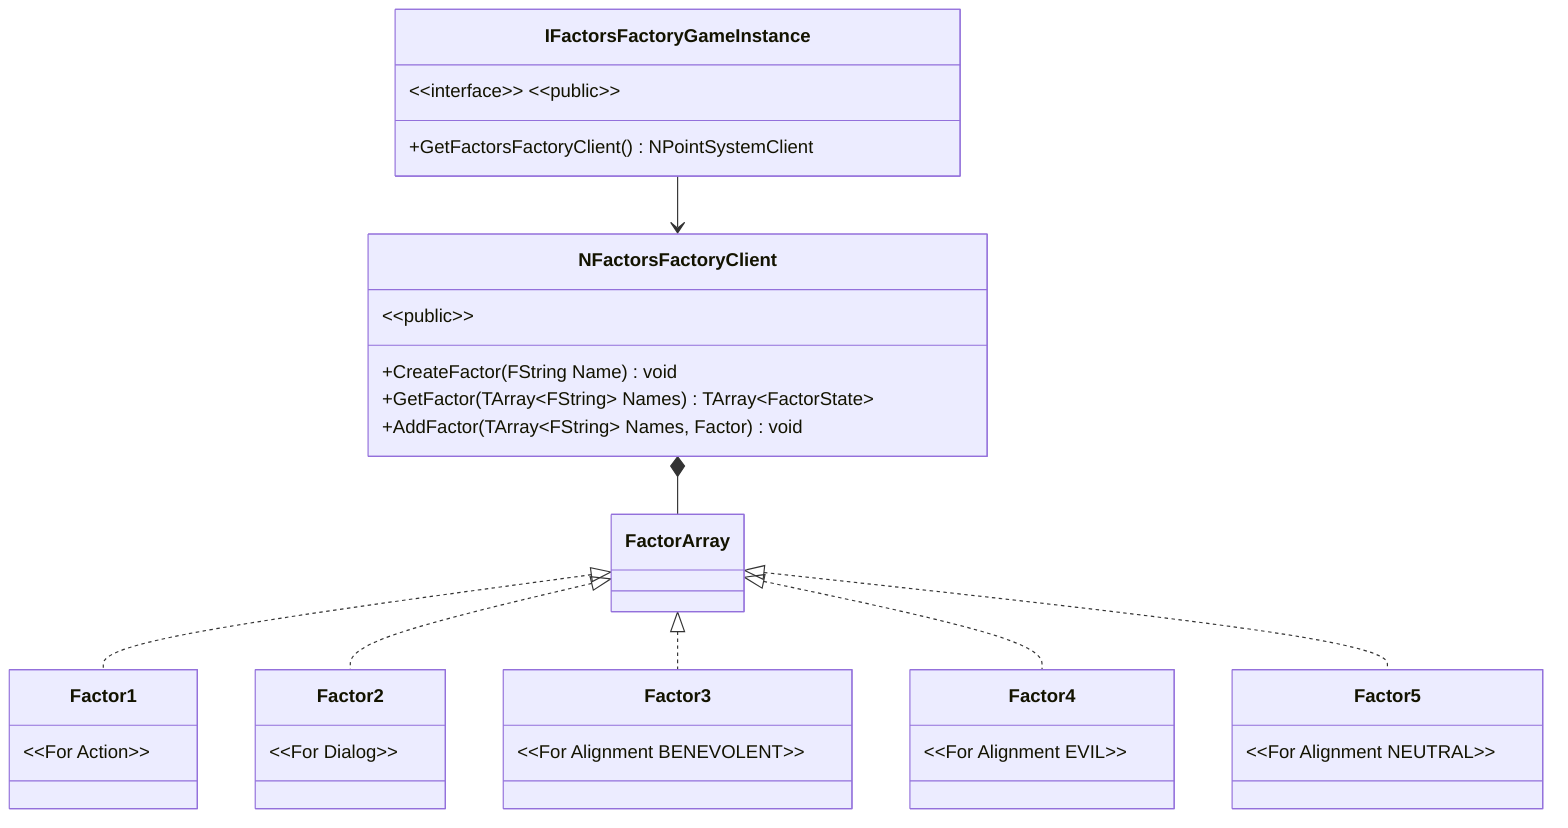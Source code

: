 classDiagram
IFactorsFactoryGameInstance --> NFactorsFactoryClient
NFactorsFactoryClient *-- FactorArray
FactorArray <|.. Factor1
FactorArray <|.. Factor2
FactorArray <|.. Factor3
FactorArray <|.. Factor4
FactorArray <|.. Factor5

class Factor1 {
    &lt;&lt;For Action&gt;&gt;
}
class Factor2 {
    &lt;&lt;For Dialog&gt;&gt;
}
class Factor3 {
    &lt;&lt;For Alignment BENEVOLENT&gt;&gt;
}
class Factor4 {
    &lt;&lt;For Alignment EVIL&gt;&gt;
}
class Factor5 {
    &lt;&lt;For Alignment NEUTRAL&gt;&gt;
}

class IFactorsFactoryGameInstance {
    &lt;&lt;interface&gt;&gt;  &lt;&lt;public&gt;&gt;
    +GetFactorsFactoryClient() NPointSystemClient
}

class NFactorsFactoryClient {
    &lt;&lt;public&gt;&gt;
    +CreateFactor(FString Name) void
    +GetFactor(TArray&lt;FString&gt; Names) TArray&lt;FactorState&gt;
    +AddFactor(TArray&lt;FString&gt; Names, Factor) void
}